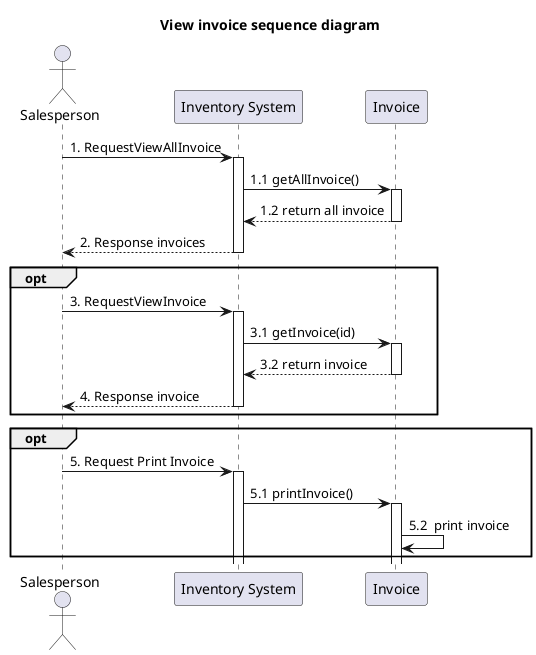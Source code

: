 @startuml
'example
title View invoice sequence diagram

actor Salesperson as actorSalesperson
participant "Inventory System" as InventorySystem
'participant "Inventory" as classInventory
participant "Invoice" as classInvoice

actorSalesperson -> InventorySystem: 1. RequestViewAllInvoice
activate InventorySystem

'-------------- START view product ---------------
InventorySystem -> classInvoice: 1.1 getAllInvoice()
activate classInvoice

classInvoice --> InventorySystem: 1.2 return all invoice
deactivate classInvoice

InventorySystem --> actorSalesperson : 2. Response invoices

deactivate InventorySystem


opt
actorSalesperson -> InventorySystem: 3. RequestViewInvoice
activate InventorySystem

InventorySystem -> classInvoice: 3.1 getInvoice(id)
activate classInvoice

classInvoice --> InventorySystem: 3.2 return invoice
deactivate classInvoice


'-------------- END view product ---------------

InventorySystem --> actorSalesperson : 4. Response invoice

deactivate InventorySystem
end


opt
actorSalesperson -> InventorySystem : 5. Request Print Invoice

activate InventorySystem

InventorySystem -> classInvoice : 5.1 printInvoice()
activate classInvoice

classInvoice -> classInvoice : 5.2  print invoice

end




@enduml